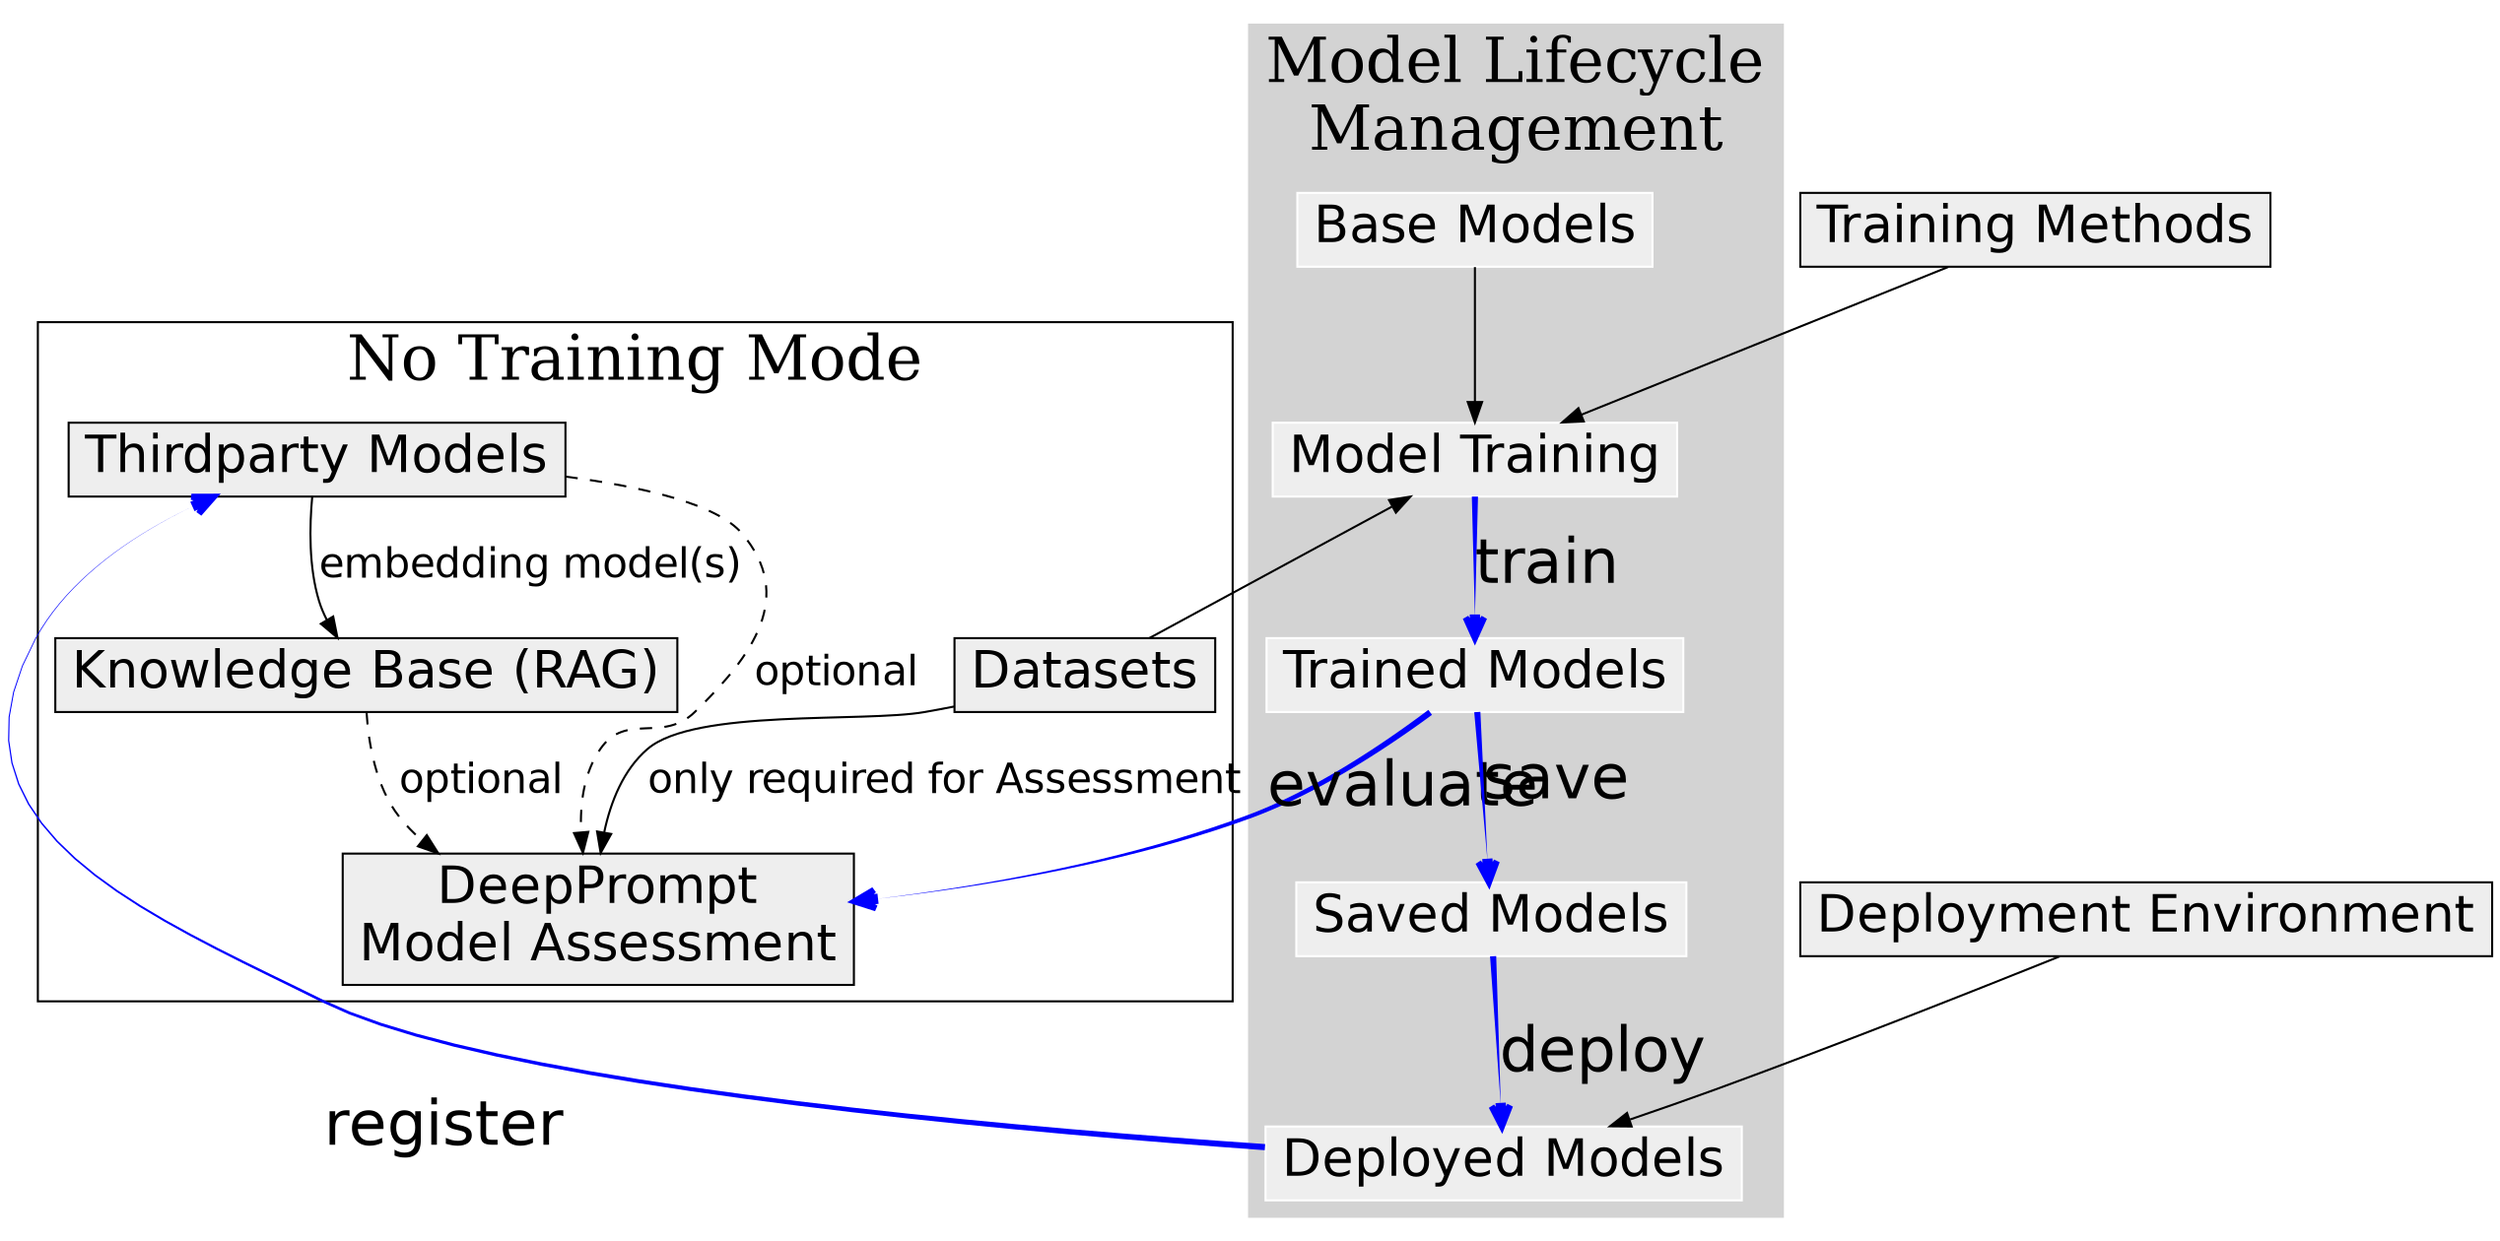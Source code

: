 digraph g {
	ratio=fill;
	splines=spline;
	overlap=scale;

    edge [fontsize=20, fontname="Helvetica"];

	node [
		shape=box,
		// fixedsize=true,
		width=0.3,
		color="black",
		fillcolor="#eeeeee",
		style="filled,solid",
		fontsize=25,
        fontname="Helvetica"
	];

    subgraph cluster_1 {
		node [style=filled];
		nRAG -> nPromp [style=dashed, label="optional"];
        nThirdModel -> nRAG [label="embedding model(s)"];
        nDataset -> nPromp [label="only required for Assessment"];
        nThirdModel -> nPromp [style=dashed, label="optional"];
		label = "No Training Mode";
        fontsize=30
	}

    subgraph cluster_0 {
		style=filled;
		color=lightgrey;
		node [style=filled,color=white];
		nBModel -> nTrainingModels;
        nTrainingModels -> nTrainedModels [style="bold,tapered", arrowhead=vee, penwidth=3, color=blue, label="train", fontsize=30];
        nTrainedModels -> nSavedModels [style="bold,tapered", arrowhead=vee, penwidth=3, color=blue, label="save", fontsize=30];
        nSavedModels -> nDeployedModels [style="bold,tapered", arrowhead=vee, penwidth=3, color=blue, label="deploy", fontsize=30];
        label = "Model Lifecycle\nManagement";
        fontsize=30
	}


	nRAG [label="Knowledge Base (RAG)"];
	nBModel [label="Base Models"];
	nDataset [label="Datasets"];
	nThirdModel [label="Thirdparty Models"];
	nPromp [label="DeepPrompt\nModel Assessment"];
	nTrainingModels [label="Model Training"];
	nTrainedModels [label="Trained Models"];
	nSavedModels [label="Saved Models"];
	nDeployedModels [label="Deployed Models"];
	nDeployEnv [label="Deployment Environment"];
	nTrainingMethods [label="Training Methods"];
	// n [label=""]
    nDataset -> nTrainingModels;
    nTrainingMethods -> nTrainingModels;
    nDeployEnv -> nDeployedModels;
    nDeployedModels -> nThirdModel [style="bold,tapered", arrowhead=vee, penwidth=3, color=blue, taillabel="register", fontsize=30, labeldistance=40, labelangle=3 ];
    nTrainedModels -> nPromp [style="bold,tapered", arrowhead=vee, penwidth=3, color=blue, taillabel="evaluate", fontsize=30, labeldistance=4, labelangle=35];
    // https://edotor.net/
}
